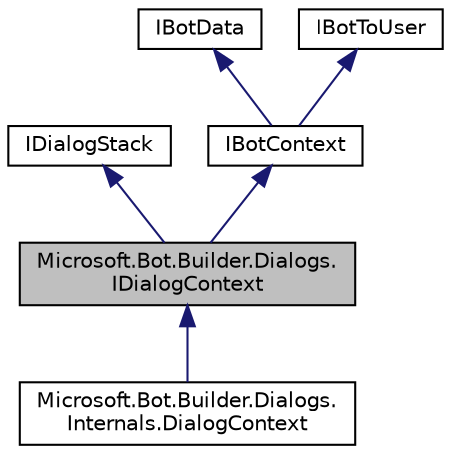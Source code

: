 digraph "Microsoft.Bot.Builder.Dialogs.IDialogContext"
{
  edge [fontname="Helvetica",fontsize="10",labelfontname="Helvetica",labelfontsize="10"];
  node [fontname="Helvetica",fontsize="10",shape=record];
  Node1 [label="Microsoft.Bot.Builder.Dialogs.\lIDialogContext",height=0.2,width=0.4,color="black", fillcolor="grey75", style="filled", fontcolor="black"];
  Node2 -> Node1 [dir="back",color="midnightblue",fontsize="10",style="solid",fontname="Helvetica"];
  Node2 [label="IDialogStack",height=0.2,width=0.4,color="black", fillcolor="white", style="filled",URL="$de/db4/interface_microsoft_1_1_bot_1_1_builder_1_1_dialogs_1_1_internals_1_1_i_dialog_stack.html",tooltip="The stack of dialogs in the conversational process. "];
  Node3 -> Node1 [dir="back",color="midnightblue",fontsize="10",style="solid",fontname="Helvetica"];
  Node3 [label="IBotContext",height=0.2,width=0.4,color="black", fillcolor="white", style="filled",URL="$d1/d29/interface_microsoft_1_1_bot_1_1_builder_1_1_dialogs_1_1_i_bot_context.html",tooltip="The context for the bot. "];
  Node4 -> Node3 [dir="back",color="midnightblue",fontsize="10",style="solid",fontname="Helvetica"];
  Node4 [label="IBotData",height=0.2,width=0.4,color="black", fillcolor="white", style="filled",URL="$db/d9b/interface_microsoft_1_1_bot_1_1_builder_1_1_dialogs_1_1_internals_1_1_i_bot_data.html",tooltip="Private bot data. "];
  Node5 -> Node3 [dir="back",color="midnightblue",fontsize="10",style="solid",fontname="Helvetica"];
  Node5 [label="IBotToUser",height=0.2,width=0.4,color="black", fillcolor="white", style="filled",URL="$d9/d2c/interface_microsoft_1_1_bot_1_1_builder_1_1_dialogs_1_1_internals_1_1_i_bot_to_user.html",tooltip="Methods to send a message from the bot to the user. "];
  Node1 -> Node6 [dir="back",color="midnightblue",fontsize="10",style="solid",fontname="Helvetica"];
  Node6 [label="Microsoft.Bot.Builder.Dialogs.\lInternals.DialogContext",height=0.2,width=0.4,color="black", fillcolor="white", style="filled",URL="$de/df0/class_microsoft_1_1_bot_1_1_builder_1_1_dialogs_1_1_internals_1_1_dialog_context.html"];
}

